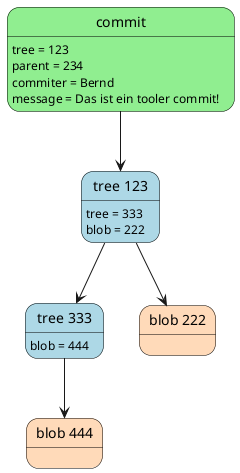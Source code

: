 @startuml
skinparam state {
  BackgroundColor white
  BorderColor black
}

state commit #LightGreen{
}

state "tree 123" as 123 #LightBlue {
}

state "tree 333" as 333 #LightBlue {
}

state "blob 222" as 222 #PeachPuff {
}

state "blob 444" as 444 #PeachPuff {
}

commit : tree = 123
commit : parent = 234
commit : commiter = Bernd
commit : message = Das ist ein tooler commit!

commit --> 123

123 : tree = 333
123 : blob = 222

123 --> 333
123 --> 222

333 : blob = 444

333 --> 444
@enduml
